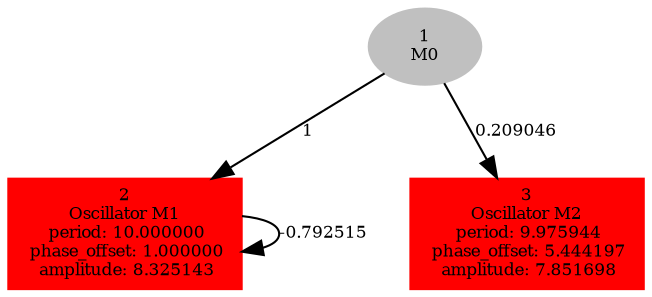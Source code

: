  digraph g{ forcelabels=true;
1[label=<1<BR/>M0>,color="grey",style=filled,fontsize=8];
2 [label=<2<BR />Oscillator M1<BR /> period: 10.000000<BR /> phase_offset: 1.000000<BR /> amplitude: 8.325143>, shape=box,color=red,style=filled,fontsize=8];3 [label=<3<BR />Oscillator M2<BR /> period: 9.975944<BR /> phase_offset: 5.444197<BR /> amplitude: 7.851698>, shape=box,color=red,style=filled,fontsize=8];1 -> 2[label="1 ",fontsize="8"];
1 -> 3[label="0.209046 ",fontsize="8"];
2 -> 2[label="-0.792515 ",fontsize="8"];
 }
